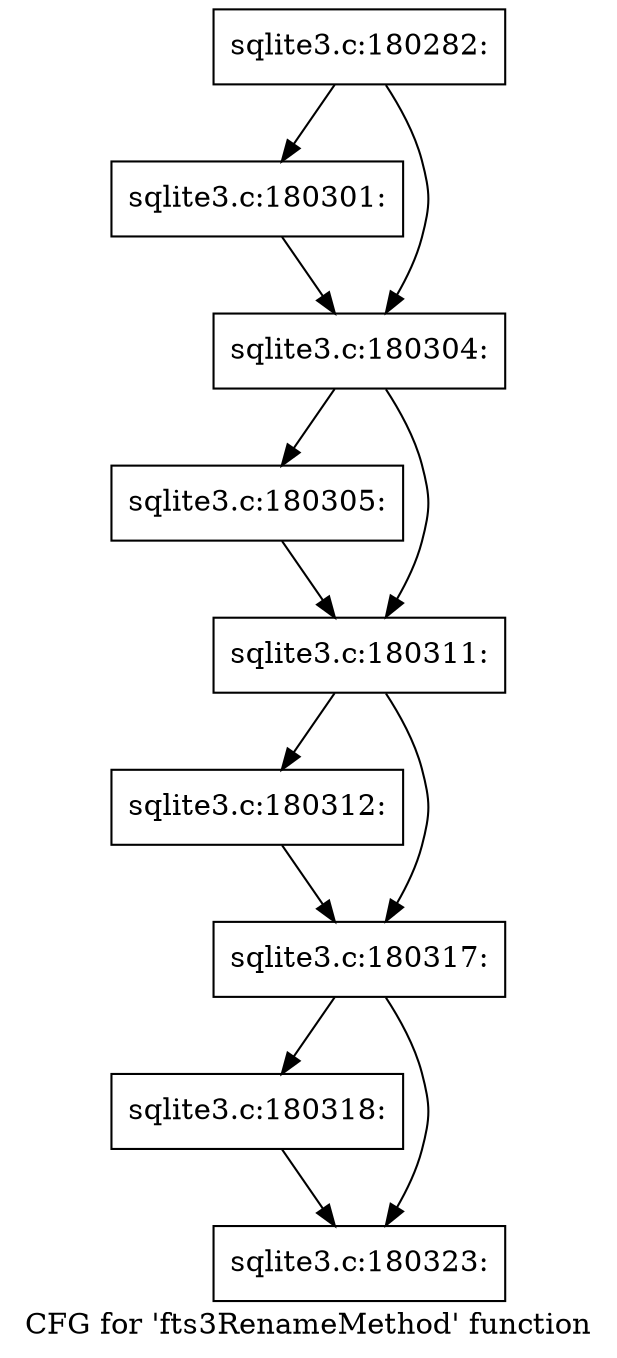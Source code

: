digraph "CFG for 'fts3RenameMethod' function" {
	label="CFG for 'fts3RenameMethod' function";

	Node0x55c0f5d080f0 [shape=record,label="{sqlite3.c:180282:}"];
	Node0x55c0f5d080f0 -> Node0x55c0fb3bdf80;
	Node0x55c0f5d080f0 -> Node0x55c0fb3bdfd0;
	Node0x55c0fb3bdf80 [shape=record,label="{sqlite3.c:180301:}"];
	Node0x55c0fb3bdf80 -> Node0x55c0fb3bdfd0;
	Node0x55c0fb3bdfd0 [shape=record,label="{sqlite3.c:180304:}"];
	Node0x55c0fb3bdfd0 -> Node0x55c0fb3be6d0;
	Node0x55c0fb3bdfd0 -> Node0x55c0fb3be720;
	Node0x55c0fb3be6d0 [shape=record,label="{sqlite3.c:180305:}"];
	Node0x55c0fb3be6d0 -> Node0x55c0fb3be720;
	Node0x55c0fb3be720 [shape=record,label="{sqlite3.c:180311:}"];
	Node0x55c0fb3be720 -> Node0x55c0fb3bf340;
	Node0x55c0fb3be720 -> Node0x55c0fb3bf670;
	Node0x55c0fb3bf340 [shape=record,label="{sqlite3.c:180312:}"];
	Node0x55c0fb3bf340 -> Node0x55c0fb3bf670;
	Node0x55c0fb3bf670 [shape=record,label="{sqlite3.c:180317:}"];
	Node0x55c0fb3bf670 -> Node0x55c0fb3c0230;
	Node0x55c0fb3bf670 -> Node0x55c0fb3c0560;
	Node0x55c0fb3c0230 [shape=record,label="{sqlite3.c:180318:}"];
	Node0x55c0fb3c0230 -> Node0x55c0fb3c0560;
	Node0x55c0fb3c0560 [shape=record,label="{sqlite3.c:180323:}"];
}
